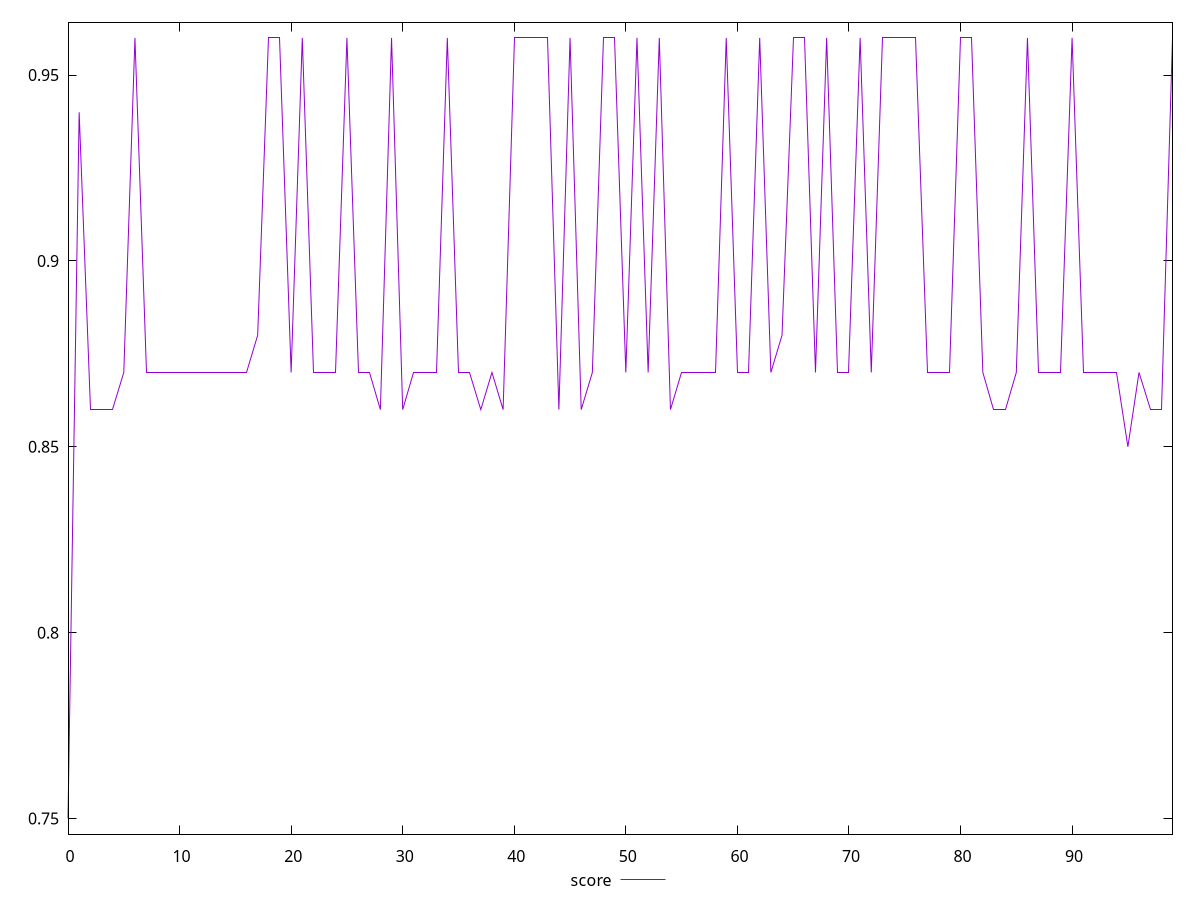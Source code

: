 reset

$score <<EOF
0 0.75
1 0.94
2 0.86
3 0.86
4 0.86
5 0.87
6 0.96
7 0.87
8 0.87
9 0.87
10 0.87
11 0.87
12 0.87
13 0.87
14 0.87
15 0.87
16 0.87
17 0.88
18 0.96
19 0.96
20 0.87
21 0.96
22 0.87
23 0.87
24 0.87
25 0.96
26 0.87
27 0.87
28 0.86
29 0.96
30 0.86
31 0.87
32 0.87
33 0.87
34 0.96
35 0.87
36 0.87
37 0.86
38 0.87
39 0.86
40 0.96
41 0.96
42 0.96
43 0.96
44 0.86
45 0.96
46 0.86
47 0.87
48 0.96
49 0.96
50 0.87
51 0.96
52 0.87
53 0.96
54 0.86
55 0.87
56 0.87
57 0.87
58 0.87
59 0.96
60 0.87
61 0.87
62 0.96
63 0.87
64 0.88
65 0.96
66 0.96
67 0.87
68 0.96
69 0.87
70 0.87
71 0.96
72 0.87
73 0.96
74 0.96
75 0.96
76 0.96
77 0.87
78 0.87
79 0.87
80 0.96
81 0.96
82 0.87
83 0.86
84 0.86
85 0.87
86 0.96
87 0.87
88 0.87
89 0.87
90 0.96
91 0.87
92 0.87
93 0.87
94 0.87
95 0.85
96 0.87
97 0.86
98 0.86
99 0.96
EOF

set key outside below
set xrange [0:99]
set yrange [0.7458:0.9642]
set trange [0.7458:0.9642]
set terminal svg size 640, 500 enhanced background rgb 'white'
set output "report_00017_2021-02-10T15-08-03.406Z/interactive/samples/pages+cached+noadtech+nomedia+nocss/score/values.svg"

plot $score title "score" with line

reset
